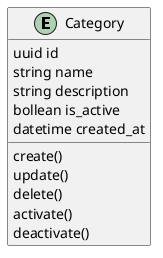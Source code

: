 @startuml class Category

entity Category
    Category : uuid id 
    Category :  string name
    Category :  string description
    Category :  bollean is_active
    Category :  datetime created_at

    Category : create()
    Category : update()
    Category : delete()
    Category : activate()
    Category : deactivate()
   
@enduml


